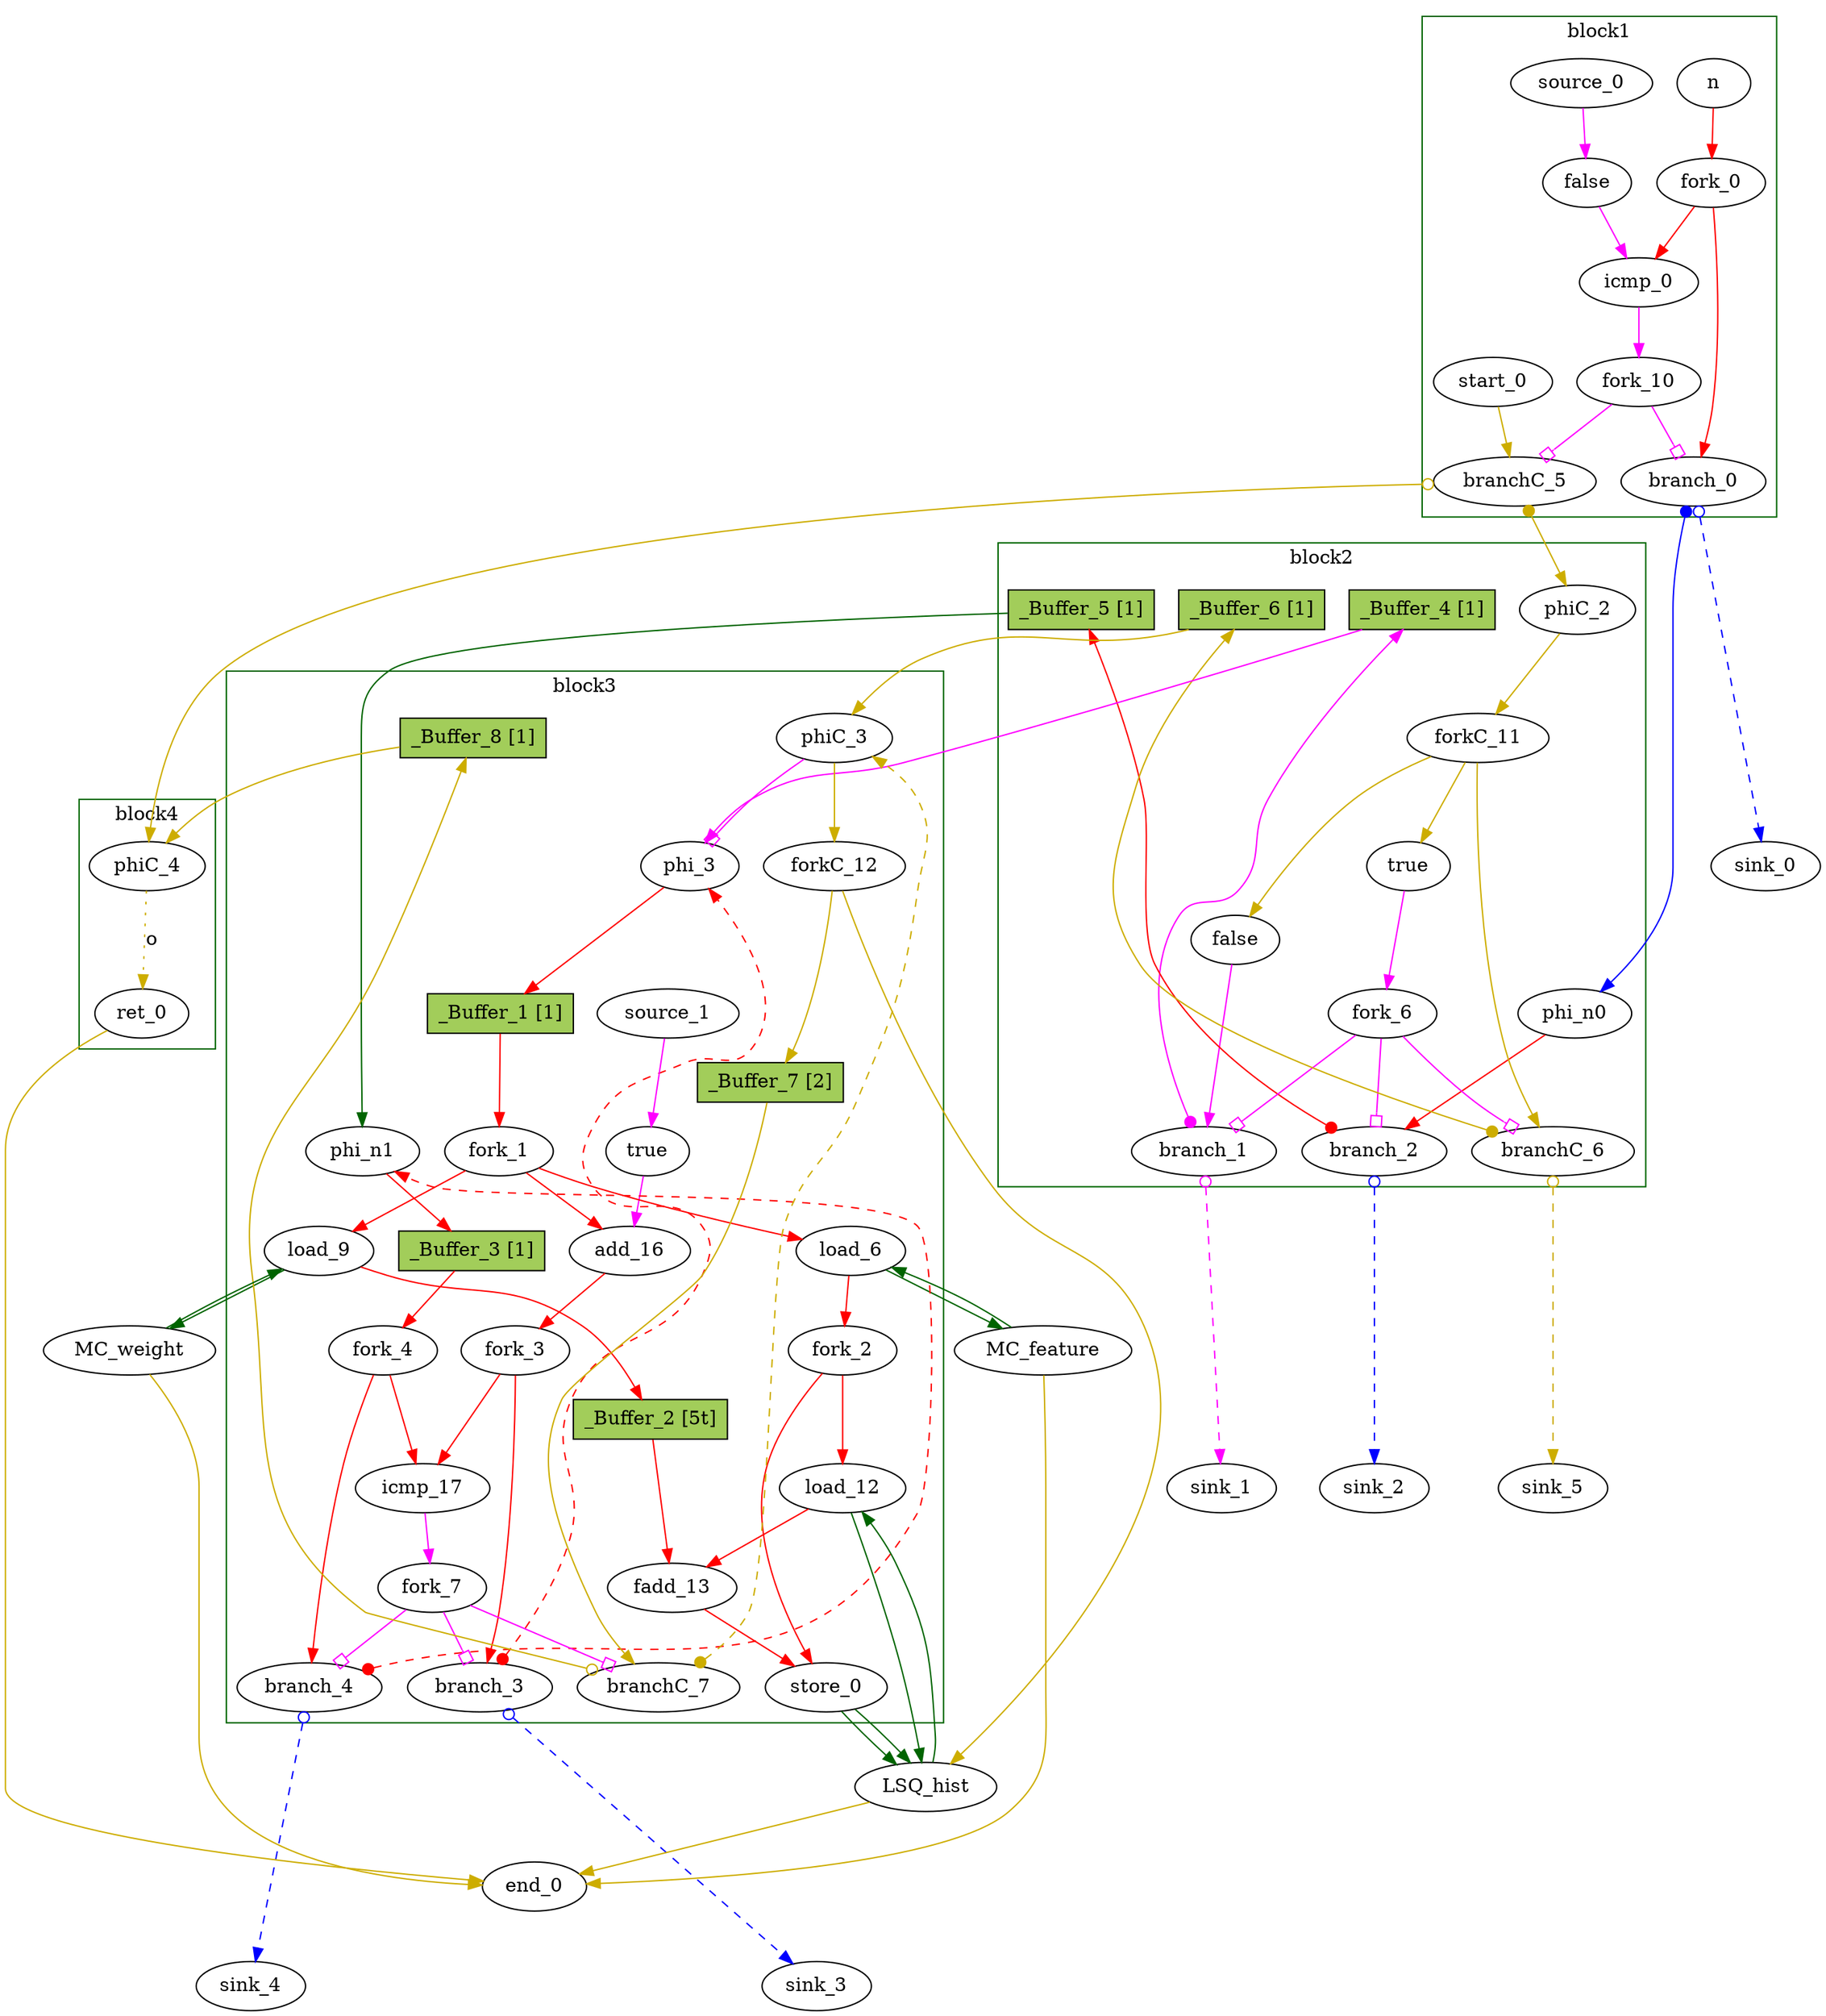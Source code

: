 // Number of blocks: 59
// Number of channels: 90
Digraph G {

  // Blocks
subgraph cluster_1 {
color = "darkgreen"
label = "block1"
  n [type=Entry, in="in1:32", out="out1:32", bbID = 1,  shape=oval];
  cst_0 [type=Constant, in="in1:1", out="out1:1", bbID = 1, value="0x0", label=false,  shape=oval];
  icmp_0 [type=Operator, in="in1:32 in2:32", out="out1:1", op = "icmp_sgt_op", delay=1.53, bbID = 1,  shape=oval];
  fork_0 [type=Fork, in="in1:32", out="out1:32 out2:32", bbID = 1,  shape=oval];
  branch_0 [type=Branch, in="in1:32 in2?:1", out="out1+:32 out2-:32", bbID = 1,  shape=oval];
  start_0 [type=Entry, in="in1:0", out="out1:0", bbID = 1,  shape=oval];
  branchC_5 [type=Branch, in="in1:0 in2?:1", out="out1+:0 out2-:0", bbID = 1,  shape=oval];
  fork_10 [type=Fork, in="in1:1", out="out1:1 out2:1", bbID = 1,  shape=oval];
  source_0 [type=Source, out="out1:1", bbID = 1,  shape=oval];
}
subgraph cluster_2 {
color = "darkgreen"
label = "block2"
  brCst_block2 [type=Constant, in="in1:1", out="out1:1", bbID = 2, value="0x1", label=true,  shape=oval];
  cst_1 [type=Constant, in="in1:1", out="out1:1", bbID = 2, value="0x0", label=false,  shape=oval];
  phi_n0 [type=Merge, in="in1:32", out="out1:32", bbID = 2,  shape=oval];
  branch_1 [type=Branch, in="in1:1 in2?:1", out="out1+:1 out2-:1", bbID = 2,  shape=oval];
  branch_2 [type=Branch, in="in1:32 in2?:1", out="out1+:32 out2-:32", bbID = 2,  shape=oval];
  fork_6 [type=Fork, in="in1:1", out="out1:1 out2:1 out3:1", bbID = 2,  shape=oval];
  phiC_2 [type=Merge, in="in1:0", out="out1:0", delay=0.166, bbID = 2,  shape=oval];
  forkC_11 [type=Fork, in="in1:0", out="out1:0 out2:0 out3:0", bbID = 2,  shape=oval];
  branchC_6 [type=Branch, in="in1:0 in2?:1", out="out1+:0 out2-:0", bbID = 2,  shape=oval];
  _Buffer_4 [type=Buffer, in="in1:1", out="out1:1", bbID = 2, slots=1, transparent=false, label="_Buffer_4 [1]",  shape=box, style=filled, fillcolor=darkolivegreen3, height = 0.4];
  _Buffer_5 [type=Buffer, in="in1:32", out="out1:32", bbID = 2, slots=1, transparent=false, label="_Buffer_5 [1]",  shape=box, style=filled, fillcolor=darkolivegreen3, height = 0.4];
  _Buffer_6 [type=Buffer, in="in1:0", out="out1:0", bbID = 2, slots=1, transparent=false, label="_Buffer_6 [1]",  shape=box, style=filled, fillcolor=darkolivegreen3, height = 0.4];
}
subgraph cluster_3 {
color = "darkgreen"
label = "block3"
  phi_3 [type=Mux, in="in1?:1 in2:31 in3:31", out="out1:31", delay=0.366, bbID = 3,  shape=oval];
  load_6 [type=Operator, in="in1:32 in2:31", out="out1:32 out2:31", op = "mc_load_op", latency=2, bbID = 3, portID = 0, offset = 0, retimingDiff=2,  shape=oval];
  load_9 [type=Operator, in="in1:32 in2:31", out="out1:32 out2:31", op = "mc_load_op", latency=2, bbID = 3, portID = 0, offset = 0, retimingDiff=2,  shape=oval];
  load_12 [type=Operator, in="in1:32 in2:32", out="out1:32 out2:32", op = "lsq_load_op", latency=5, bbID = 3, portID = 0, offset = 0, retimingDiff=5,  shape=oval];
  fadd_13 [type=Operator, in="in1:32 in2:32", out="out1:32", op = "fadd_op", delay=0.966, latency=10, bbID = 3, retimingDiff=10,  shape=oval];
  store_0 [type=Operator, in="in1:32 in2:32", out="out1:32 out2:32", op = "lsq_store_op", bbID = 3, portID = 0, offset = 0,  shape=oval];
  cst_2 [type=Constant, in="in1:1", out="out1:1", bbID = 3, value="0x1", label=true, retimingDiff=1,  shape=oval];
  add_16 [type=Operator, in="in1:31 in2:31", out="out1:31", op = "add_op", delay=1.693, bbID = 3, retimingDiff=1,  shape=oval];
  icmp_17 [type=Operator, in="in1:32 in2:32", out="out1:1", op = "icmp_slt_op", delay=1.53, bbID = 3, retimingDiff=1,  shape=oval];
  phi_n1 [type=Merge, in="in1:32 in2:32", out="out1:32", delay=0.366, bbID = 3,  shape=oval];
  fork_1 [type=Fork, in="in1:31", out="out1:31 out2:31 out3:31", bbID = 3, retimingDiff=1,  shape=oval];
  fork_2 [type=Fork, in="in1:32", out="out1:32 out2:32", bbID = 3, retimingDiff=3,  shape=oval];
  fork_3 [type=Fork, in="in1:31", out="out1:31 out2:31", bbID = 3, retimingDiff=1,  shape=oval];
  fork_4 [type=Fork, in="in1:32", out="out1:32 out2:32", bbID = 3, retimingDiff=1,  shape=oval];
  branch_3 [type=Branch, in="in1:31 in2?:1", out="out1+:31 out2-:31", bbID = 3, retimingDiff=1,  shape=oval];
  branch_4 [type=Branch, in="in1:32 in2?:1", out="out1+:32 out2-:32", bbID = 3, retimingDiff=1,  shape=oval];
  fork_7 [type=Fork, in="in1:1", out="out1:1 out2:1 out3:1", bbID = 3, retimingDiff=1,  shape=oval];
  phiC_3 [type=CntrlMerge, in="in1:0 in2:0", out="out1:0 out2?:1", delay=0.166, bbID = 3,  shape=oval];
  forkC_12 [type=Fork, in="in1:0", out="out1:0 out2:0", bbID = 3,  shape=oval];
  branchC_7 [type=Branch, in="in1:0 in2?:1", out="out1+:0 out2-:0", bbID = 3, retimingDiff=1,  shape=oval];
  source_1 [type=Source, out="out1:1", bbID = 3, retimingDiff=1,  shape=oval];
  _Buffer_1 [type=Buffer, in="in1:31", out="out1:31", bbID = 3, slots=1, transparent=false, label="_Buffer_1 [1]",  shape=box, style=filled, fillcolor=darkolivegreen3, height = 0.4];
  _Buffer_2 [type=Buffer, in="in1:32", out="out1:32", bbID = 3, slots=5, transparent=true, label="_Buffer_2 [5t]",  shape=box, style=filled, fillcolor=darkolivegreen3, height = 0.4];
  _Buffer_3 [type=Buffer, in="in1:32", out="out1:32", bbID = 3, slots=1, transparent=false, label="_Buffer_3 [1]",  shape=box, style=filled, fillcolor=darkolivegreen3, height = 0.4];
  _Buffer_7 [type=Buffer, in="in1:0", out="out1:0", bbID = 3, slots=2, transparent=false, label="_Buffer_7 [2]",  shape=box, style=filled, fillcolor=darkolivegreen3, height = 0.4];
  _Buffer_8 [type=Buffer, in="in1:0", out="out1:0", bbID = 3, slots=1, transparent=false, label="_Buffer_8 [1]",  shape=box, style=filled, fillcolor=darkolivegreen3, height = 0.4];
}
subgraph cluster_4 {
color = "darkgreen"
label = "block4"
  ret_0 [type=Operator, in="in1:0", out="out1:0", op = "ret_op", bbID = 4,  shape=oval];
  phiC_4 [type=Merge, in="in1:0 in2:0", out="out1:0", delay=0.166, bbID = 4,  shape=oval];
}
  LSQ_hist [type=LSQ, in="in1:0*c0 in2:32*l0a in3:32*s0a in4:32*s0d", out="out1:32*l0d out2:0*e", bbID = 0, memory = "hist", bbcount = 1, ldcount = 1, stcount = 1, fifoDepth = 16, numLoads = "{1}", numStores = "{1}", loadOffsets = "{{0;0;0;0;0;0;0;0;0;0;0;0;0;0;0;0}}", storeOffsets = "{{1;0;0;0;0;0;0;0;0;0;0;0;0;0;0;0}}", loadPorts = "{{0;0;0;0;0;0;0;0;0;0;0;0;0;0;0;0}}", storePorts = "{{0;0;0;0;0;0;0;0;0;0;0;0;0;0;0;0}}", ];
  MC_feature [type=MC, in="in1:31*l0a", out="out1:32*l0d out2:0*e", bbID = 0, memory = "feature", bbcount = 0, ldcount = 1, stcount = 0, ];
  MC_weight [type=MC, in="in1:31*l0a", out="out1:32*l0d out2:0*e", bbID = 0, memory = "weight", bbcount = 0, ldcount = 1, stcount = 0, ];
  end_0 [type=Exit, in="in1:0*e in2:0*e in3:0*e in4:0", out="out1:0", bbID = 0,  shape=oval];
  sink_0 [type=Sink, in="in1:32", bbID = 0,  shape=oval];
  sink_1 [type=Sink, in="in1:1", bbID = 0,  shape=oval];
  sink_2 [type=Sink, in="in1:32", bbID = 0,  shape=oval];
  sink_3 [type=Sink, in="in1:31", bbID = 0,  shape=oval];
  sink_4 [type=Sink, in="in1:32", bbID = 0,  shape=oval];
  sink_5 [type=Sink, in="in1:0", bbID = 0,  shape=oval];

  // Channels
  n -> fork_0 [from=out1, to=in1, arrowhead=normal, color=red];
  cst_0 -> icmp_0 [from=out1, to=in2, arrowhead=normal, color=magenta];
  icmp_0 -> fork_10 [from=out1, to=in1, arrowhead=normal, color=magenta];
  brCst_block2 -> fork_6 [from=out1, to=in1, arrowhead=normal, color=magenta];
  cst_1 -> branch_1 [from=out1, to=in1, arrowhead=normal, color=magenta];
  phi_3 -> _Buffer_1 [from=out1, to=in1, arrowhead=normal, color=red];
  load_6 -> fork_2 [from=out1, to=in1, arrowhead=normal, color=red];
  load_6 -> MC_feature [from=out2, to=in1, arrowhead=normal, color=darkgreen];
  load_9 -> _Buffer_2 [from=out1, to=in1, arrowhead=normal, color=red];
  load_9 -> MC_weight [from=out2, to=in1, arrowhead=normal, color=darkgreen];
  load_12 -> fadd_13 [from=out1, to=in1, arrowhead=normal, color=red];
  load_12 -> LSQ_hist [from=out2, to=in2, arrowhead=normal, color=darkgreen];
  fadd_13 -> store_0 [from=out1, to=in1, arrowhead=normal, color=red];
  store_0 -> LSQ_hist [from=out2, to=in3, arrowhead=normal, color=darkgreen];
  store_0 -> LSQ_hist [from=out1, to=in4, arrowhead=normal, color=darkgreen];
  cst_2 -> add_16 [from=out1, to=in2, arrowhead=normal, color=magenta];
  add_16 -> fork_3 [from=out1, to=in1, arrowhead=normal, color=red];
  icmp_17 -> fork_7 [from=out1, to=in1, arrowhead=normal, color=magenta];
  ret_0 -> end_0 [from=out1, to=in4, arrowhead=normal, color=gold3];
  phi_n0 -> branch_2 [from=out1, to=in1, arrowhead=normal, color=red];
  phi_n1 -> _Buffer_3 [from=out1, to=in1, arrowhead=normal, color=red];
  fork_0 -> icmp_0 [from=out1, to=in1, arrowhead=normal, color=red];
  fork_0 -> branch_0 [from=out2, to=in1, arrowhead=normal, color=red];
  fork_1 -> load_6 [from=out2, to=in2, arrowhead=normal, color=red];
  fork_1 -> load_9 [from=out3, to=in2, arrowhead=normal, color=red];
  fork_1 -> add_16 [from=out1, to=in1, arrowhead=normal, color=red];
  fork_2 -> load_12 [from=out1, to=in2, arrowhead=normal, color=red];
  fork_2 -> store_0 [from=out2, to=in2, arrowhead=normal, color=red];
  fork_3 -> icmp_17 [from=out1, to=in1, arrowhead=normal, color=red];
  fork_3 -> branch_3 [from=out2, to=in1, arrowhead=normal, color=red];
  fork_4 -> icmp_17 [from=out1, to=in2, arrowhead=normal, color=red];
  fork_4 -> branch_4 [from=out2, to=in1, arrowhead=normal, color=red];
  branch_0 -> phi_n0 [from=out1, to=in1, dir=both, arrowtail=dot, arrowhead=normal, color=blue];
  branch_0 -> sink_0 [from=out2, to=in1, dir=both, arrowtail=odot, arrowhead=normal, color=blue, style=dashed, minlen = 3];
  branch_1 -> _Buffer_4 [from=out1, to=in1, dir=both, arrowtail=dot, arrowhead=normal, color=magenta, constraint=false];
  branch_1 -> sink_1 [from=out2, to=in1, dir=both, arrowtail=odot, arrowhead=normal, color=magenta, style=dashed, minlen = 3];
  branch_2 -> _Buffer_5 [from=out1, to=in1, dir=both, arrowtail=dot, arrowhead=normal, color=red, constraint=false];
  branch_2 -> sink_2 [from=out2, to=in1, dir=both, arrowtail=odot, arrowhead=normal, color=blue, style=dashed, minlen = 3];
  fork_6 -> branch_1 [from=out2, to=in2, arrowhead=obox, color=magenta];
  fork_6 -> branch_2 [from=out1, to=in2, arrowhead=obox, color=magenta];
  fork_6 -> branchC_6 [from=out3, to=in2, arrowhead=obox, color=magenta];
  branch_3 -> phi_3 [from=out1, to=in3, dir=both, arrowtail=dot, arrowhead=normal, color=red, constraint=false, style=dashed, minlen = 3];
  branch_3 -> sink_3 [from=out2, to=in1, dir=both, arrowtail=odot, arrowhead=normal, color=blue, style=dashed, minlen = 3];
  branch_4 -> phi_n1 [from=out1, to=in2, dir=both, arrowtail=dot, arrowhead=normal, color=red, constraint=false, style=dashed, minlen = 3];
  branch_4 -> sink_4 [from=out2, to=in1, dir=both, arrowtail=odot, arrowhead=normal, color=blue, style=dashed, minlen = 3];
  fork_7 -> branch_3 [from=out2, to=in2, arrowhead=obox, color=magenta];
  fork_7 -> branch_4 [from=out1, to=in2, arrowhead=obox, color=magenta];
  fork_7 -> branchC_7 [from=out3, to=in2, arrowhead=obox, color=magenta];
  LSQ_hist -> load_12 [from=out1, to=in1, arrowhead=normal, color=darkgreen];
  LSQ_hist -> end_0 [from=out2, to=in1, arrowhead=normal, color=gold3];
  MC_feature -> load_6 [from=out1, to=in1, arrowhead=normal, color=darkgreen];
  MC_feature -> end_0 [from=out2, to=in2, arrowhead=normal, color=gold3];
  MC_weight -> load_9 [from=out1, to=in1, arrowhead=normal, color=darkgreen];
  MC_weight -> end_0 [from=out2, to=in3, arrowhead=normal, color=gold3];
  start_0 -> branchC_5 [from=out1, to=in1, arrowhead=normal, color=gold3];
  branchC_5 -> phiC_2 [from=out1, to=in1, dir=both, arrowtail=dot, arrowhead=normal, color=gold3];
  branchC_5 -> phiC_4 [from=out2, to=in1, dir=both, arrowtail=odot, arrowhead=normal, color=gold3];
  fork_10 -> branch_0 [from=out1, to=in2, arrowhead=obox, color=magenta];
  fork_10 -> branchC_5 [from=out2, to=in2, arrowhead=obox, color=magenta];
  phiC_2 -> forkC_11 [from=out1, to=in1, arrowhead=normal, color=gold3];
  forkC_11 -> brCst_block2 [from=out3, to=in1, arrowhead=normal, color=gold3];
  forkC_11 -> cst_1 [from=out1, to=in1, arrowhead=normal, color=gold3];
  forkC_11 -> branchC_6 [from=out2, to=in1, arrowhead=normal, color=gold3];
  branchC_6 -> _Buffer_6 [from=out1, to=in1, dir=both, arrowtail=dot, arrowhead=normal, color=gold3, constraint=false];
  branchC_6 -> sink_5 [from=out2, to=in1, dir=both, arrowtail=odot, arrowhead=normal, color=gold3, style=dashed, minlen = 3];
  phiC_3 -> phi_3 [from=out2, to=in1, arrowhead=obox, color=magenta];
  phiC_3 -> forkC_12 [from=out1, to=in1, arrowhead=normal, color=gold3];
  forkC_12 -> LSQ_hist [from=out1, to=in1, arrowhead=normal, color=gold3];
  forkC_12 -> _Buffer_7 [from=out2, to=in1, arrowhead=normal, color=gold3];
  branchC_7 -> phiC_3 [from=out1, to=in2, dir=both, arrowtail=dot, arrowhead=normal, color=gold3, constraint=false, style=dashed, minlen = 3];
  branchC_7 -> _Buffer_8 [from=out2, to=in1, dir=both, arrowtail=odot, arrowhead=normal, color=gold3, constraint=false];
  phiC_4 -> ret_0 [from=out1, to=in1, arrowhead=normal, color=gold3, slots=1, style=dotted, label="o", transparent=true];
  source_0 -> cst_0 [from=out1, to=in1, arrowhead=normal, color=magenta];
  source_1 -> cst_2 [from=out1, to=in1, arrowhead=normal, color=magenta];
  _Buffer_1 -> fork_1 [from=out1, to=in1, arrowhead=normal, color=red];
  _Buffer_2 -> fadd_13 [from=out1, to=in2, arrowhead=normal, color=red];
  _Buffer_3 -> fork_4 [from=out1, to=in1, arrowhead=normal, color=red];
  _Buffer_4 -> phi_3 [from=out1, to=in2, arrowhead=normal, color=magenta];
  _Buffer_5 -> phi_n1 [from=out1, to=in1, arrowhead=normal, color=darkgreen];
  _Buffer_6 -> phiC_3 [from=out1, to=in1, arrowhead=normal, color=gold3];
  _Buffer_7 -> branchC_7 [from=out1, to=in1, arrowhead=normal, color=gold3];
  _Buffer_8 -> phiC_4 [from=out1, to=in2, arrowhead=normal, color=gold3];
}
